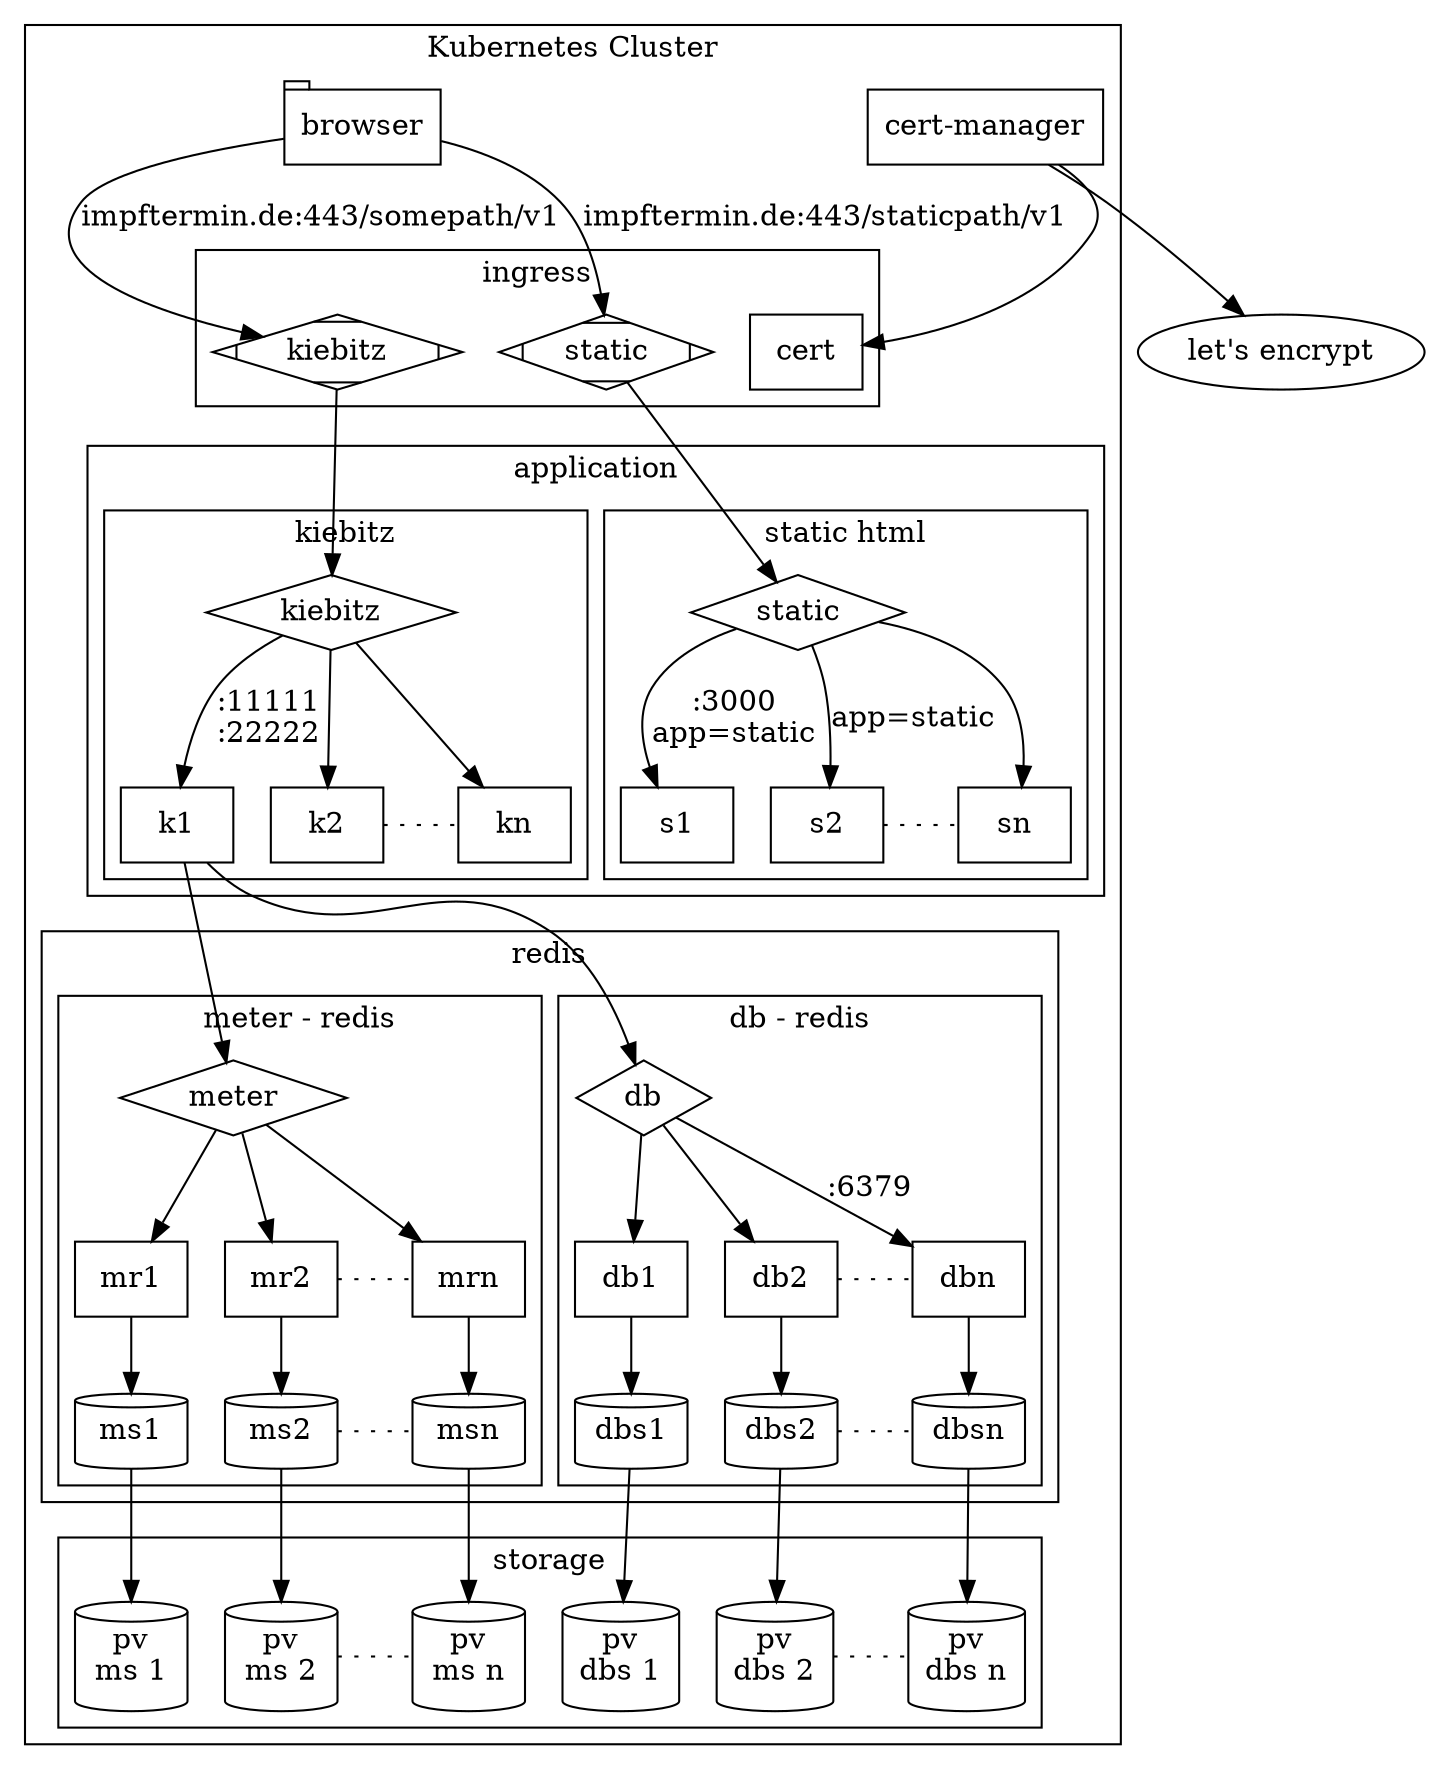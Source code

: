 digraph kiebitz {

 "cert-manager" -> "let's encrypt" 

   subgraph cluster_kubernetes{
    label="Kubernetes Cluster"

	subgraph cluster_redis {
		
		label = "redis";

        subgraph cluster_meter{
            label="meter - redis"
            node [shape=box]; 


            meter -> mr1
            meter -> mr2
            meter -> mrn
            
            meter [shape=diamond]


            mr1 -> ms1
            mr2 -> ms2
            mrn -> msn

    
            ms1[shape=cylinder]
            ms2[shape=cylinder]
            msn[shape=cylinder]
            
            mr2->mrn[constraint=false,style=dotted,arrowhead=none]
            ms2->msn[constraint=false,style=dotted,arrowhead=none]


        }

         subgraph cluster_db{
            node [shape=box]; 
            label="db - redis"
            shape="rect"
     
            db -> db1
            db -> db2
            db -> dbn[label=":6379"]
            
            db [shape=diamond]

            db1 -> dbs1
            db2 -> dbs2
            dbn -> dbsn

          
            dbs1[shape=cylinder]
            dbs2[shape=cylinder]
            dbsn[shape=cylinder]
             
            db2->dbn[constraint=false,style=dotted,arrowhead=none]
            dbs2->dbsn[constraint=false,style=dotted,arrowhead=none]

        }
	}
   
    subgraph cluster_application {
        label=application
        subgraph cluster_kiebitz {
            node [shape=box]; 
        
        
            k1 -> meter
            k1 -> db
            label = "kiebitz";
            kiebitz[shape=diamond]
            kiebitz -> k1[label=":11111\n:22222"]
            kiebitz -> k2
            kiebitz -> kn

            k2->kn[constraint=false,style=dotted,arrowhead=none]
            
        }

        subgraph cluster_static {
            node [shape=box]; 
        
        
            label = "static html";
            static[shape=diamond]
            static->s1[label=":3000\napp=static"]
            static->s2[label="app=static"]
            static->sn
            s2->sn[constraint=false,style=dotted,arrowhead=none]
        }
    }

	subgraph cluster_ingress{
       label=ingress
       node [shape=Mdiamond];
       ik->kiebitz
       is -> static
       ik[label="kiebitz"]
       is[label="static"]
       cert[shape="box"]

    }

    "cert-manager"->cert
    "cert-manager"[shape="box"]
 	node [shape=Mdiamond];

    subgraph cluster_storage{
        node [shape=cylinder];


      dbs1 -> pv_dbs1
      dbs2 -> pv_dbs2
      dbsn -> pv_dbsn

      ms1 -> pv_ms1
      ms2 -> pv_ms2
      msn -> pv_msn
      
      pv_ms1[label="pv\nms 1"]
      pv_ms2[label="pv\nms 2"]
      pv_msn[label="pv\nms n"]

      pv_dbs1[label="pv\ndbs 1"]
      pv_dbs2[label="pv\ndbs 2"]
      pv_dbsn[label="pv\ndbs n"]

      label = "storage"

     pv_dbs2->pv_dbsn[constraint=false,style=dotted,arrowhead=none]
     pv_ms2->pv_msn[constraint=false,style=dotted,arrowhead=none]

    }
   
    browser -> ik[label="impftermin.de:443/somepath/v1",labeljust=l]
    browser -> is[label="impftermin.de:443/staticpath/v1"]
    browser[shape=tab]
   }
}